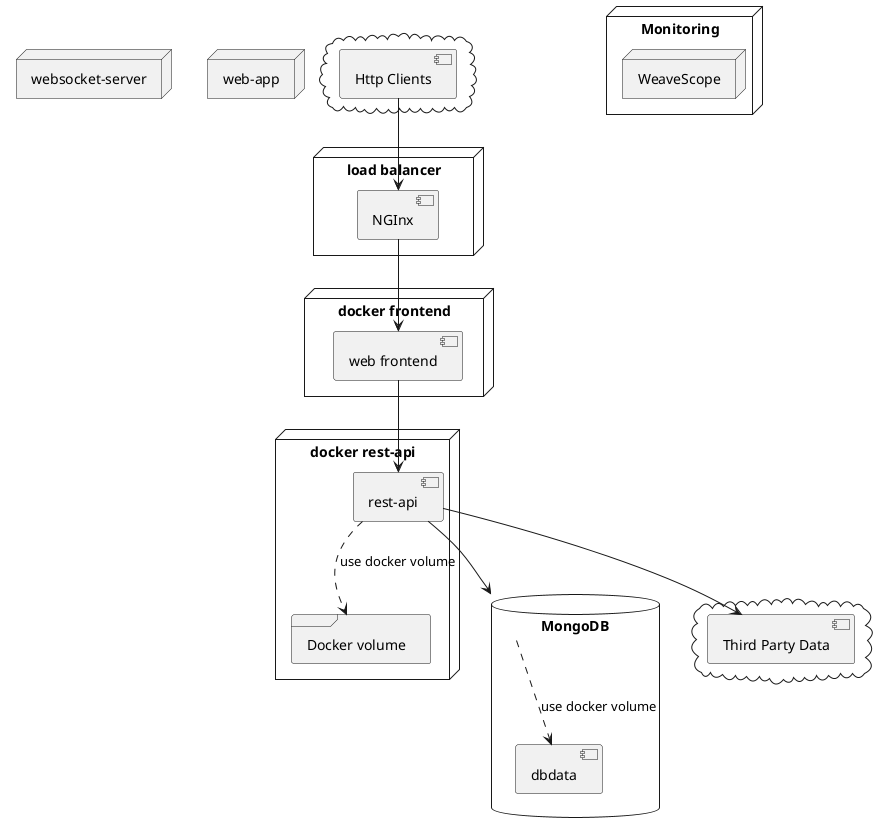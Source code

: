 @startuml

node "docker frontend" as dockerfrontend {

    [web frontend] as frontend
}

database "MongoDB" as mongo {
    [mongo] ..> [dbdata] : use docker volume
}

node "websocket-server" {
}

node "docker rest-api" as dockerrest {
    [rest-api]
    frame "Docker volume" as restdata {
    }
}

node "Monitoring" {
    node "WeaveScope" as scope {
    }
}

node "web-app" {
}

node "load balancer" {
    [NGInx] as nginx
}


cloud {
    [Third Party Data]
}

cloud {
    [Http Clients]
}

[Http Clients] --> [nginx]
[nginx] --> [frontend]
[frontend] --> [rest-api]
[rest-api] ..> [restdata] : use docker volume
[rest-api] --> [mongo]
[rest-api] --> [Third Party Data]

@enduml
